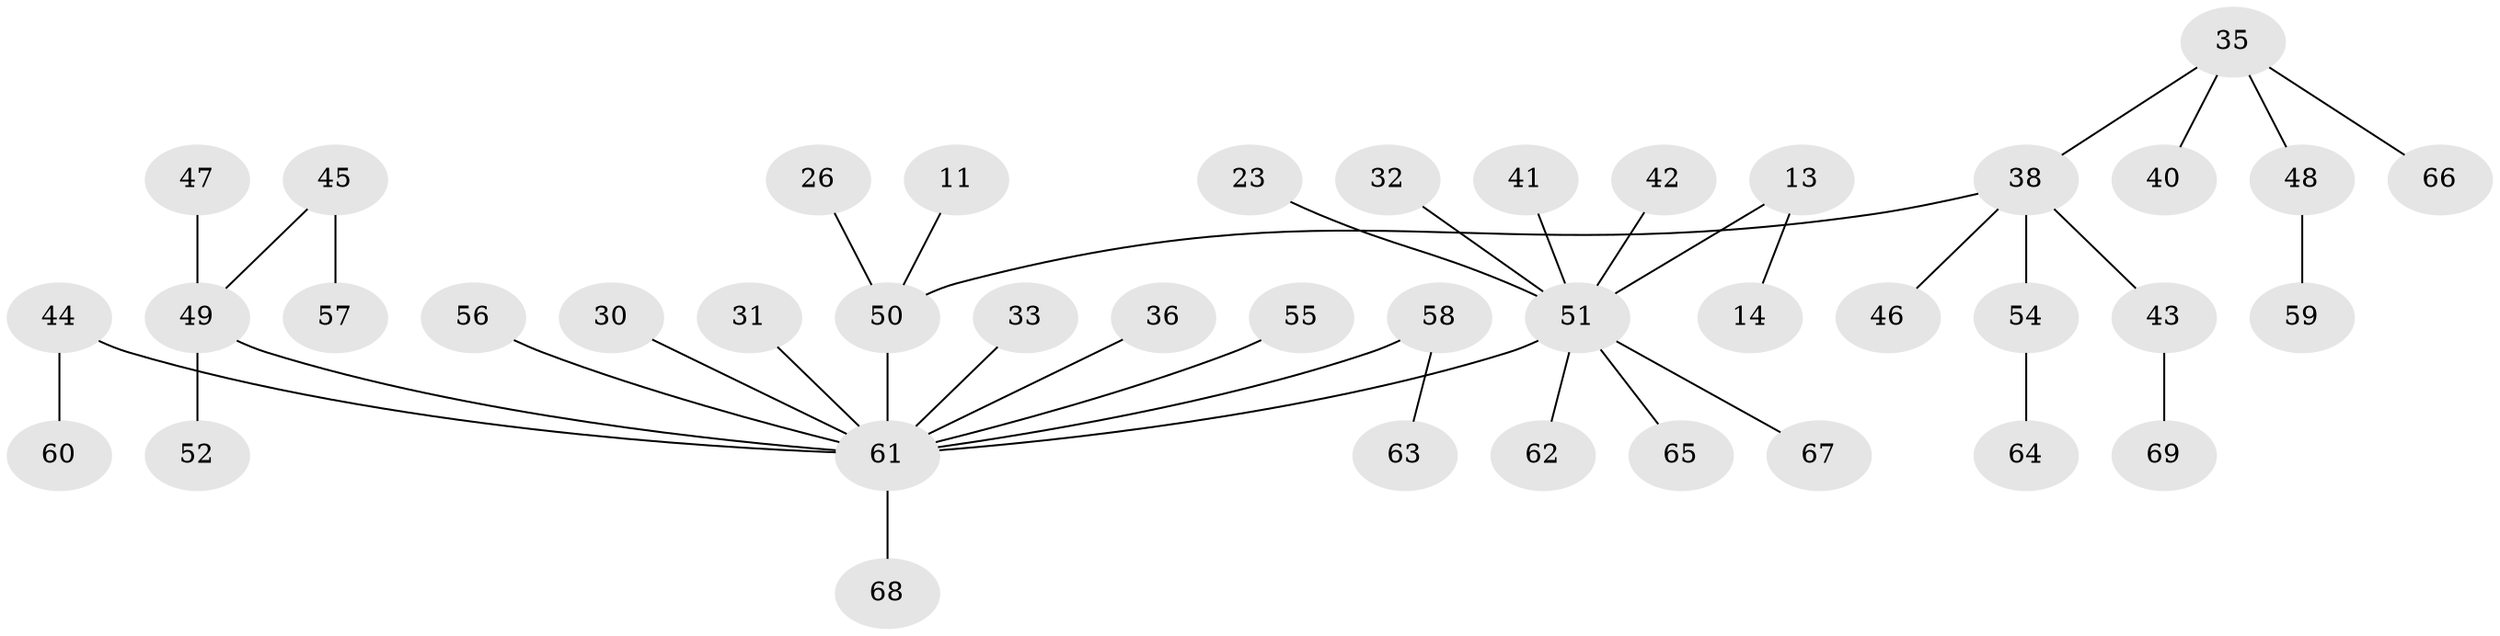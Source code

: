 // original degree distribution, {5: 0.057971014492753624, 3: 0.11594202898550725, 7: 0.014492753623188406, 2: 0.2028985507246377, 4: 0.07246376811594203, 1: 0.5362318840579711}
// Generated by graph-tools (version 1.1) at 2025/56/03/04/25 21:56:58]
// undirected, 41 vertices, 40 edges
graph export_dot {
graph [start="1"]
  node [color=gray90,style=filled];
  11;
  13;
  14;
  23;
  26;
  30;
  31;
  32;
  33;
  35;
  36;
  38 [super="+28"];
  40;
  41;
  42;
  43;
  44;
  45;
  46;
  47;
  48;
  49 [super="+25"];
  50 [super="+6"];
  51 [super="+9+5+21+10"];
  52;
  54 [super="+37+39+53"];
  55;
  56;
  57;
  58 [super="+12"];
  59;
  60;
  61 [super="+19+17+7+22+24+16+29+27"];
  62;
  63;
  64;
  65;
  66;
  67;
  68;
  69;
  11 -- 50;
  13 -- 14;
  13 -- 51;
  23 -- 51;
  26 -- 50;
  30 -- 61;
  31 -- 61;
  32 -- 51;
  33 -- 61;
  35 -- 40;
  35 -- 48;
  35 -- 66;
  35 -- 38;
  36 -- 61;
  38 -- 46;
  38 -- 43;
  38 -- 50;
  38 -- 54;
  41 -- 51;
  42 -- 51;
  43 -- 69;
  44 -- 60;
  44 -- 61;
  45 -- 57;
  45 -- 49;
  47 -- 49;
  48 -- 59;
  49 -- 61;
  49 -- 52;
  50 -- 61;
  51 -- 62;
  51 -- 65;
  51 -- 67;
  51 -- 61;
  54 -- 64;
  55 -- 61;
  56 -- 61;
  58 -- 63;
  58 -- 61;
  61 -- 68;
}
